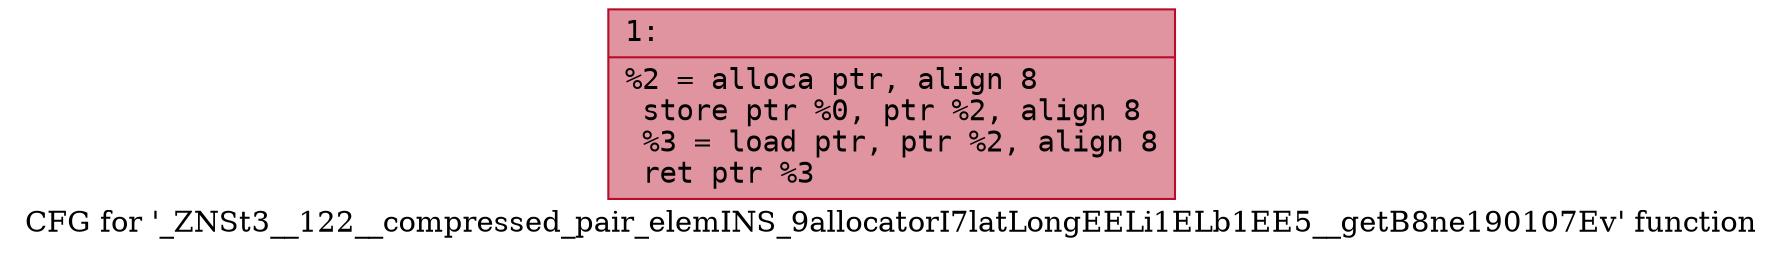 digraph "CFG for '_ZNSt3__122__compressed_pair_elemINS_9allocatorI7latLongEELi1ELb1EE5__getB8ne190107Ev' function" {
	label="CFG for '_ZNSt3__122__compressed_pair_elemINS_9allocatorI7latLongEELi1ELb1EE5__getB8ne190107Ev' function";

	Node0x6000017607d0 [shape=record,color="#b70d28ff", style=filled, fillcolor="#b70d2870" fontname="Courier",label="{1:\l|  %2 = alloca ptr, align 8\l  store ptr %0, ptr %2, align 8\l  %3 = load ptr, ptr %2, align 8\l  ret ptr %3\l}"];
}
